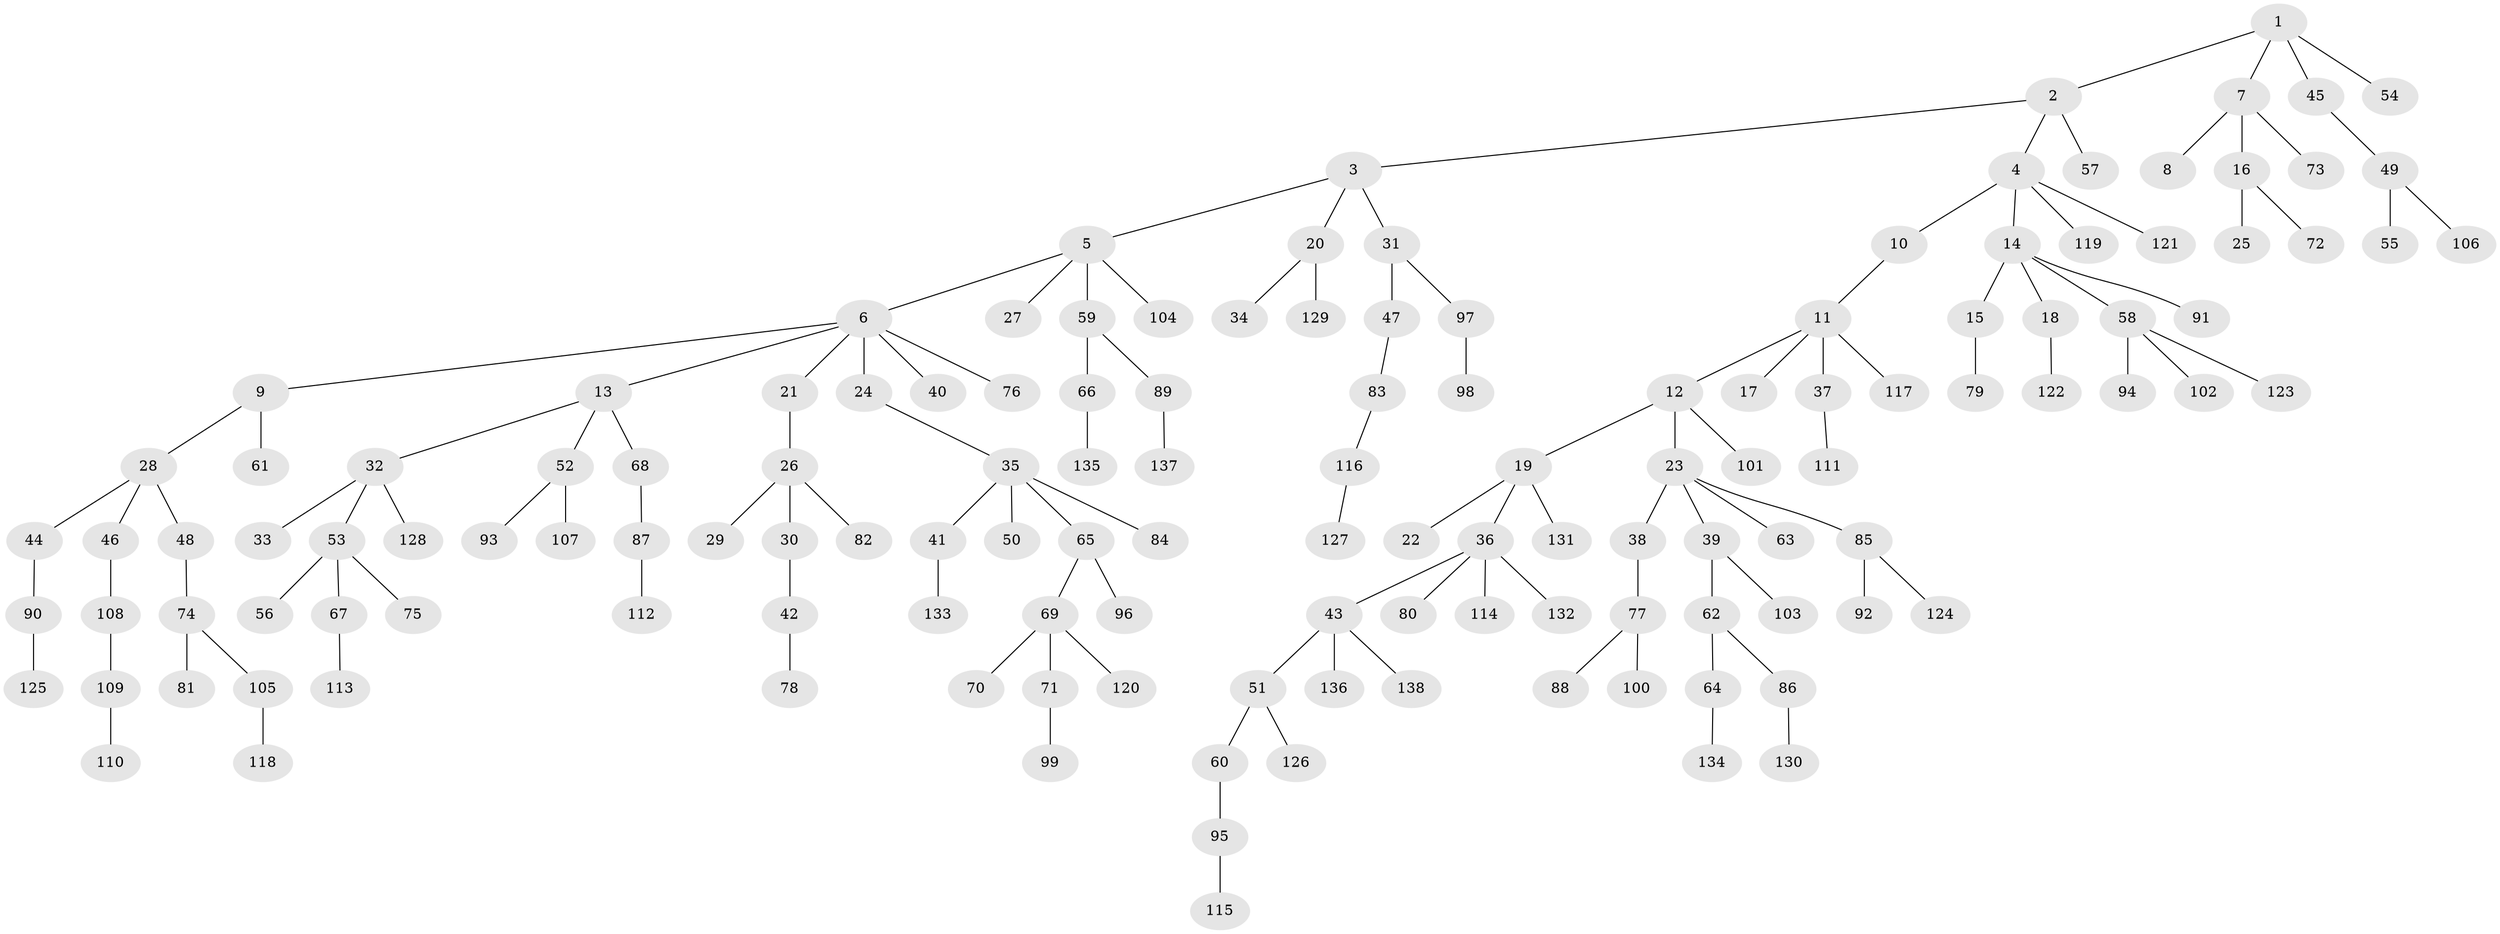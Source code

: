 // Generated by graph-tools (version 1.1) at 2025/11/02/27/25 16:11:25]
// undirected, 138 vertices, 137 edges
graph export_dot {
graph [start="1"]
  node [color=gray90,style=filled];
  1;
  2;
  3;
  4;
  5;
  6;
  7;
  8;
  9;
  10;
  11;
  12;
  13;
  14;
  15;
  16;
  17;
  18;
  19;
  20;
  21;
  22;
  23;
  24;
  25;
  26;
  27;
  28;
  29;
  30;
  31;
  32;
  33;
  34;
  35;
  36;
  37;
  38;
  39;
  40;
  41;
  42;
  43;
  44;
  45;
  46;
  47;
  48;
  49;
  50;
  51;
  52;
  53;
  54;
  55;
  56;
  57;
  58;
  59;
  60;
  61;
  62;
  63;
  64;
  65;
  66;
  67;
  68;
  69;
  70;
  71;
  72;
  73;
  74;
  75;
  76;
  77;
  78;
  79;
  80;
  81;
  82;
  83;
  84;
  85;
  86;
  87;
  88;
  89;
  90;
  91;
  92;
  93;
  94;
  95;
  96;
  97;
  98;
  99;
  100;
  101;
  102;
  103;
  104;
  105;
  106;
  107;
  108;
  109;
  110;
  111;
  112;
  113;
  114;
  115;
  116;
  117;
  118;
  119;
  120;
  121;
  122;
  123;
  124;
  125;
  126;
  127;
  128;
  129;
  130;
  131;
  132;
  133;
  134;
  135;
  136;
  137;
  138;
  1 -- 2;
  1 -- 7;
  1 -- 45;
  1 -- 54;
  2 -- 3;
  2 -- 4;
  2 -- 57;
  3 -- 5;
  3 -- 20;
  3 -- 31;
  4 -- 10;
  4 -- 14;
  4 -- 119;
  4 -- 121;
  5 -- 6;
  5 -- 27;
  5 -- 59;
  5 -- 104;
  6 -- 9;
  6 -- 13;
  6 -- 21;
  6 -- 24;
  6 -- 40;
  6 -- 76;
  7 -- 8;
  7 -- 16;
  7 -- 73;
  9 -- 28;
  9 -- 61;
  10 -- 11;
  11 -- 12;
  11 -- 17;
  11 -- 37;
  11 -- 117;
  12 -- 19;
  12 -- 23;
  12 -- 101;
  13 -- 32;
  13 -- 52;
  13 -- 68;
  14 -- 15;
  14 -- 18;
  14 -- 58;
  14 -- 91;
  15 -- 79;
  16 -- 25;
  16 -- 72;
  18 -- 122;
  19 -- 22;
  19 -- 36;
  19 -- 131;
  20 -- 34;
  20 -- 129;
  21 -- 26;
  23 -- 38;
  23 -- 39;
  23 -- 63;
  23 -- 85;
  24 -- 35;
  26 -- 29;
  26 -- 30;
  26 -- 82;
  28 -- 44;
  28 -- 46;
  28 -- 48;
  30 -- 42;
  31 -- 47;
  31 -- 97;
  32 -- 33;
  32 -- 53;
  32 -- 128;
  35 -- 41;
  35 -- 50;
  35 -- 65;
  35 -- 84;
  36 -- 43;
  36 -- 80;
  36 -- 114;
  36 -- 132;
  37 -- 111;
  38 -- 77;
  39 -- 62;
  39 -- 103;
  41 -- 133;
  42 -- 78;
  43 -- 51;
  43 -- 136;
  43 -- 138;
  44 -- 90;
  45 -- 49;
  46 -- 108;
  47 -- 83;
  48 -- 74;
  49 -- 55;
  49 -- 106;
  51 -- 60;
  51 -- 126;
  52 -- 93;
  52 -- 107;
  53 -- 56;
  53 -- 67;
  53 -- 75;
  58 -- 94;
  58 -- 102;
  58 -- 123;
  59 -- 66;
  59 -- 89;
  60 -- 95;
  62 -- 64;
  62 -- 86;
  64 -- 134;
  65 -- 69;
  65 -- 96;
  66 -- 135;
  67 -- 113;
  68 -- 87;
  69 -- 70;
  69 -- 71;
  69 -- 120;
  71 -- 99;
  74 -- 81;
  74 -- 105;
  77 -- 88;
  77 -- 100;
  83 -- 116;
  85 -- 92;
  85 -- 124;
  86 -- 130;
  87 -- 112;
  89 -- 137;
  90 -- 125;
  95 -- 115;
  97 -- 98;
  105 -- 118;
  108 -- 109;
  109 -- 110;
  116 -- 127;
}
